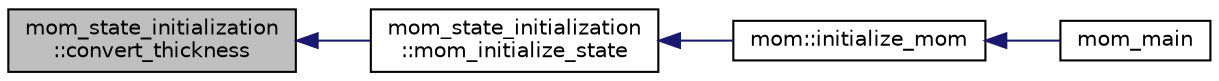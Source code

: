 digraph "mom_state_initialization::convert_thickness"
{
 // INTERACTIVE_SVG=YES
  edge [fontname="Helvetica",fontsize="10",labelfontname="Helvetica",labelfontsize="10"];
  node [fontname="Helvetica",fontsize="10",shape=record];
  rankdir="LR";
  Node16 [label="mom_state_initialization\l::convert_thickness",height=0.2,width=0.4,color="black", fillcolor="grey75", style="filled", fontcolor="black"];
  Node16 -> Node17 [dir="back",color="midnightblue",fontsize="10",style="solid",fontname="Helvetica"];
  Node17 [label="mom_state_initialization\l::mom_initialize_state",height=0.2,width=0.4,color="black", fillcolor="white", style="filled",URL="$namespacemom__state__initialization.html#af4e854627c6572332ba3fd895f169321"];
  Node17 -> Node18 [dir="back",color="midnightblue",fontsize="10",style="solid",fontname="Helvetica"];
  Node18 [label="mom::initialize_mom",height=0.2,width=0.4,color="black", fillcolor="white", style="filled",URL="$namespacemom.html#a0be2869fef30e1e0604facfe1b41555d",tooltip="This subroutine initializes MOM. "];
  Node18 -> Node19 [dir="back",color="midnightblue",fontsize="10",style="solid",fontname="Helvetica"];
  Node19 [label="mom_main",height=0.2,width=0.4,color="black", fillcolor="white", style="filled",URL="$MOM__driver_8F90.html#a08fffeb2d8e8acbf9ed4609be6d258c6"];
}
